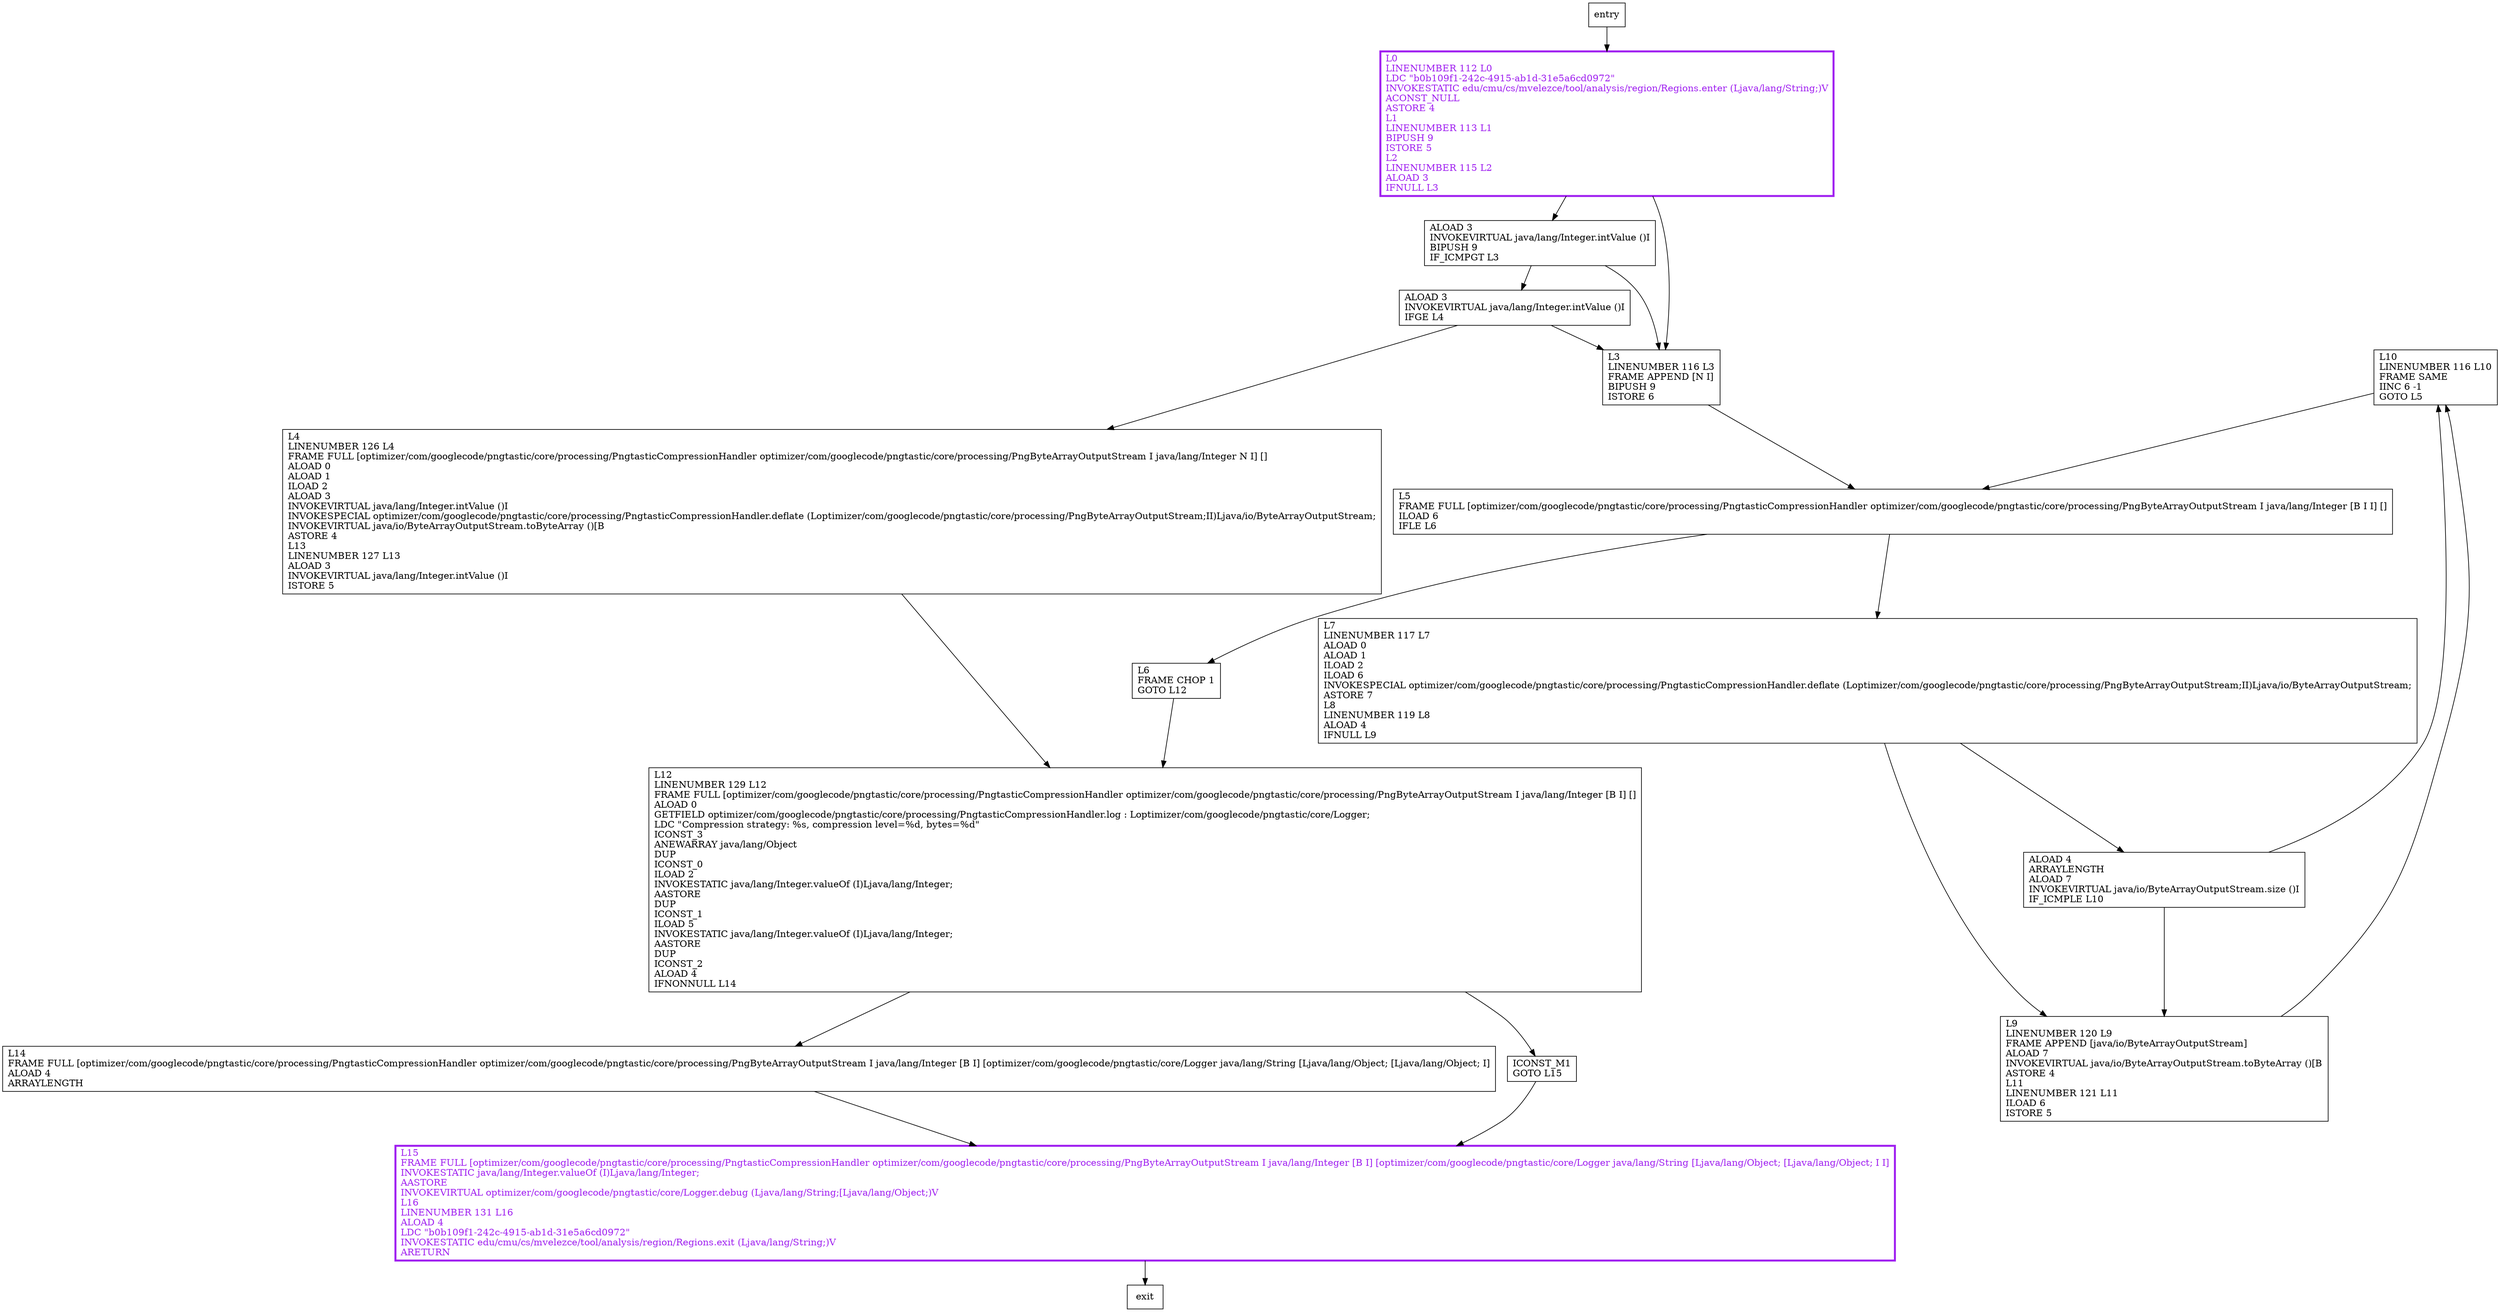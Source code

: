 digraph deflateImageData {
node [shape=record];
1160905868 [label="L10\lLINENUMBER 116 L10\lFRAME SAME\lIINC 6 -1\lGOTO L5\l"];
1879215799 [label="L12\lLINENUMBER 129 L12\lFRAME FULL [optimizer/com/googlecode/pngtastic/core/processing/PngtasticCompressionHandler optimizer/com/googlecode/pngtastic/core/processing/PngByteArrayOutputStream I java/lang/Integer [B I] []\lALOAD 0\lGETFIELD optimizer/com/googlecode/pngtastic/core/processing/PngtasticCompressionHandler.log : Loptimizer/com/googlecode/pngtastic/core/Logger;\lLDC \"Compression strategy: %s, compression level=%d, bytes=%d\"\lICONST_3\lANEWARRAY java/lang/Object\lDUP\lICONST_0\lILOAD 2\lINVOKESTATIC java/lang/Integer.valueOf (I)Ljava/lang/Integer;\lAASTORE\lDUP\lICONST_1\lILOAD 5\lINVOKESTATIC java/lang/Integer.valueOf (I)Ljava/lang/Integer;\lAASTORE\lDUP\lICONST_2\lALOAD 4\lIFNONNULL L14\l"];
1771338619 [label="L14\lFRAME FULL [optimizer/com/googlecode/pngtastic/core/processing/PngtasticCompressionHandler optimizer/com/googlecode/pngtastic/core/processing/PngByteArrayOutputStream I java/lang/Integer [B I] [optimizer/com/googlecode/pngtastic/core/Logger java/lang/String [Ljava/lang/Object; [Ljava/lang/Object; I]\lALOAD 4\lARRAYLENGTH\l"];
289161482 [label="L9\lLINENUMBER 120 L9\lFRAME APPEND [java/io/ByteArrayOutputStream]\lALOAD 7\lINVOKEVIRTUAL java/io/ByteArrayOutputStream.toByteArray ()[B\lASTORE 4\lL11\lLINENUMBER 121 L11\lILOAD 6\lISTORE 5\l"];
1219110056 [label="ALOAD 4\lARRAYLENGTH\lALOAD 7\lINVOKEVIRTUAL java/io/ByteArrayOutputStream.size ()I\lIF_ICMPLE L10\l"];
958839339 [label="L3\lLINENUMBER 116 L3\lFRAME APPEND [N I]\lBIPUSH 9\lISTORE 6\l"];
921331380 [label="ALOAD 3\lINVOKEVIRTUAL java/lang/Integer.intValue ()I\lIFGE L4\l"];
53597325 [label="L6\lFRAME CHOP 1\lGOTO L12\l"];
264949949 [label="L4\lLINENUMBER 126 L4\lFRAME FULL [optimizer/com/googlecode/pngtastic/core/processing/PngtasticCompressionHandler optimizer/com/googlecode/pngtastic/core/processing/PngByteArrayOutputStream I java/lang/Integer N I] []\lALOAD 0\lALOAD 1\lILOAD 2\lALOAD 3\lINVOKEVIRTUAL java/lang/Integer.intValue ()I\lINVOKESPECIAL optimizer/com/googlecode/pngtastic/core/processing/PngtasticCompressionHandler.deflate (Loptimizer/com/googlecode/pngtastic/core/processing/PngByteArrayOutputStream;II)Ljava/io/ByteArrayOutputStream;\lINVOKEVIRTUAL java/io/ByteArrayOutputStream.toByteArray ()[B\lASTORE 4\lL13\lLINENUMBER 127 L13\lALOAD 3\lINVOKEVIRTUAL java/lang/Integer.intValue ()I\lISTORE 5\l"];
1954957032 [label="L7\lLINENUMBER 117 L7\lALOAD 0\lALOAD 1\lILOAD 2\lILOAD 6\lINVOKESPECIAL optimizer/com/googlecode/pngtastic/core/processing/PngtasticCompressionHandler.deflate (Loptimizer/com/googlecode/pngtastic/core/processing/PngByteArrayOutputStream;II)Ljava/io/ByteArrayOutputStream;\lASTORE 7\lL8\lLINENUMBER 119 L8\lALOAD 4\lIFNULL L9\l"];
308417396 [label="L15\lFRAME FULL [optimizer/com/googlecode/pngtastic/core/processing/PngtasticCompressionHandler optimizer/com/googlecode/pngtastic/core/processing/PngByteArrayOutputStream I java/lang/Integer [B I] [optimizer/com/googlecode/pngtastic/core/Logger java/lang/String [Ljava/lang/Object; [Ljava/lang/Object; I I]\lINVOKESTATIC java/lang/Integer.valueOf (I)Ljava/lang/Integer;\lAASTORE\lINVOKEVIRTUAL optimizer/com/googlecode/pngtastic/core/Logger.debug (Ljava/lang/String;[Ljava/lang/Object;)V\lL16\lLINENUMBER 131 L16\lALOAD 4\lLDC \"b0b109f1-242c-4915-ab1d-31e5a6cd0972\"\lINVOKESTATIC edu/cmu/cs/mvelezce/tool/analysis/region/Regions.exit (Ljava/lang/String;)V\lARETURN\l"];
261538301 [label="L0\lLINENUMBER 112 L0\lLDC \"b0b109f1-242c-4915-ab1d-31e5a6cd0972\"\lINVOKESTATIC edu/cmu/cs/mvelezce/tool/analysis/region/Regions.enter (Ljava/lang/String;)V\lACONST_NULL\lASTORE 4\lL1\lLINENUMBER 113 L1\lBIPUSH 9\lISTORE 5\lL2\lLINENUMBER 115 L2\lALOAD 3\lIFNULL L3\l"];
1704086081 [label="ALOAD 3\lINVOKEVIRTUAL java/lang/Integer.intValue ()I\lBIPUSH 9\lIF_ICMPGT L3\l"];
54901700 [label="L5\lFRAME FULL [optimizer/com/googlecode/pngtastic/core/processing/PngtasticCompressionHandler optimizer/com/googlecode/pngtastic/core/processing/PngByteArrayOutputStream I java/lang/Integer [B I I] []\lILOAD 6\lIFLE L6\l"];
1012339873 [label="ICONST_M1\lGOTO L15\l"];
entry;
exit;
1160905868 -> 54901700;
1879215799 -> 1771338619;
1879215799 -> 1012339873;
1771338619 -> 308417396;
289161482 -> 1160905868;
1219110056 -> 1160905868;
1219110056 -> 289161482;
958839339 -> 54901700;
921331380 -> 958839339;
921331380 -> 264949949;
53597325 -> 1879215799;
264949949 -> 1879215799;
1954957032 -> 289161482;
1954957032 -> 1219110056;
308417396 -> exit;
261538301 -> 1704086081;
261538301 -> 958839339;
1704086081 -> 958839339;
1704086081 -> 921331380;
entry -> 261538301;
54901700 -> 53597325;
54901700 -> 1954957032;
1012339873 -> 308417396;
308417396[fontcolor="purple", penwidth=3, color="purple"];
261538301[fontcolor="purple", penwidth=3, color="purple"];
}
